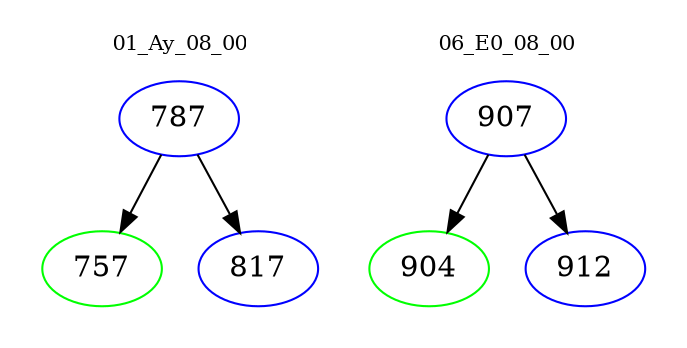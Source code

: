 digraph{
subgraph cluster_0 {
color = white
label = "01_Ay_08_00";
fontsize=10;
T0_787 [label="787", color="blue"]
T0_787 -> T0_757 [color="black"]
T0_757 [label="757", color="green"]
T0_787 -> T0_817 [color="black"]
T0_817 [label="817", color="blue"]
}
subgraph cluster_1 {
color = white
label = "06_E0_08_00";
fontsize=10;
T1_907 [label="907", color="blue"]
T1_907 -> T1_904 [color="black"]
T1_904 [label="904", color="green"]
T1_907 -> T1_912 [color="black"]
T1_912 [label="912", color="blue"]
}
}
